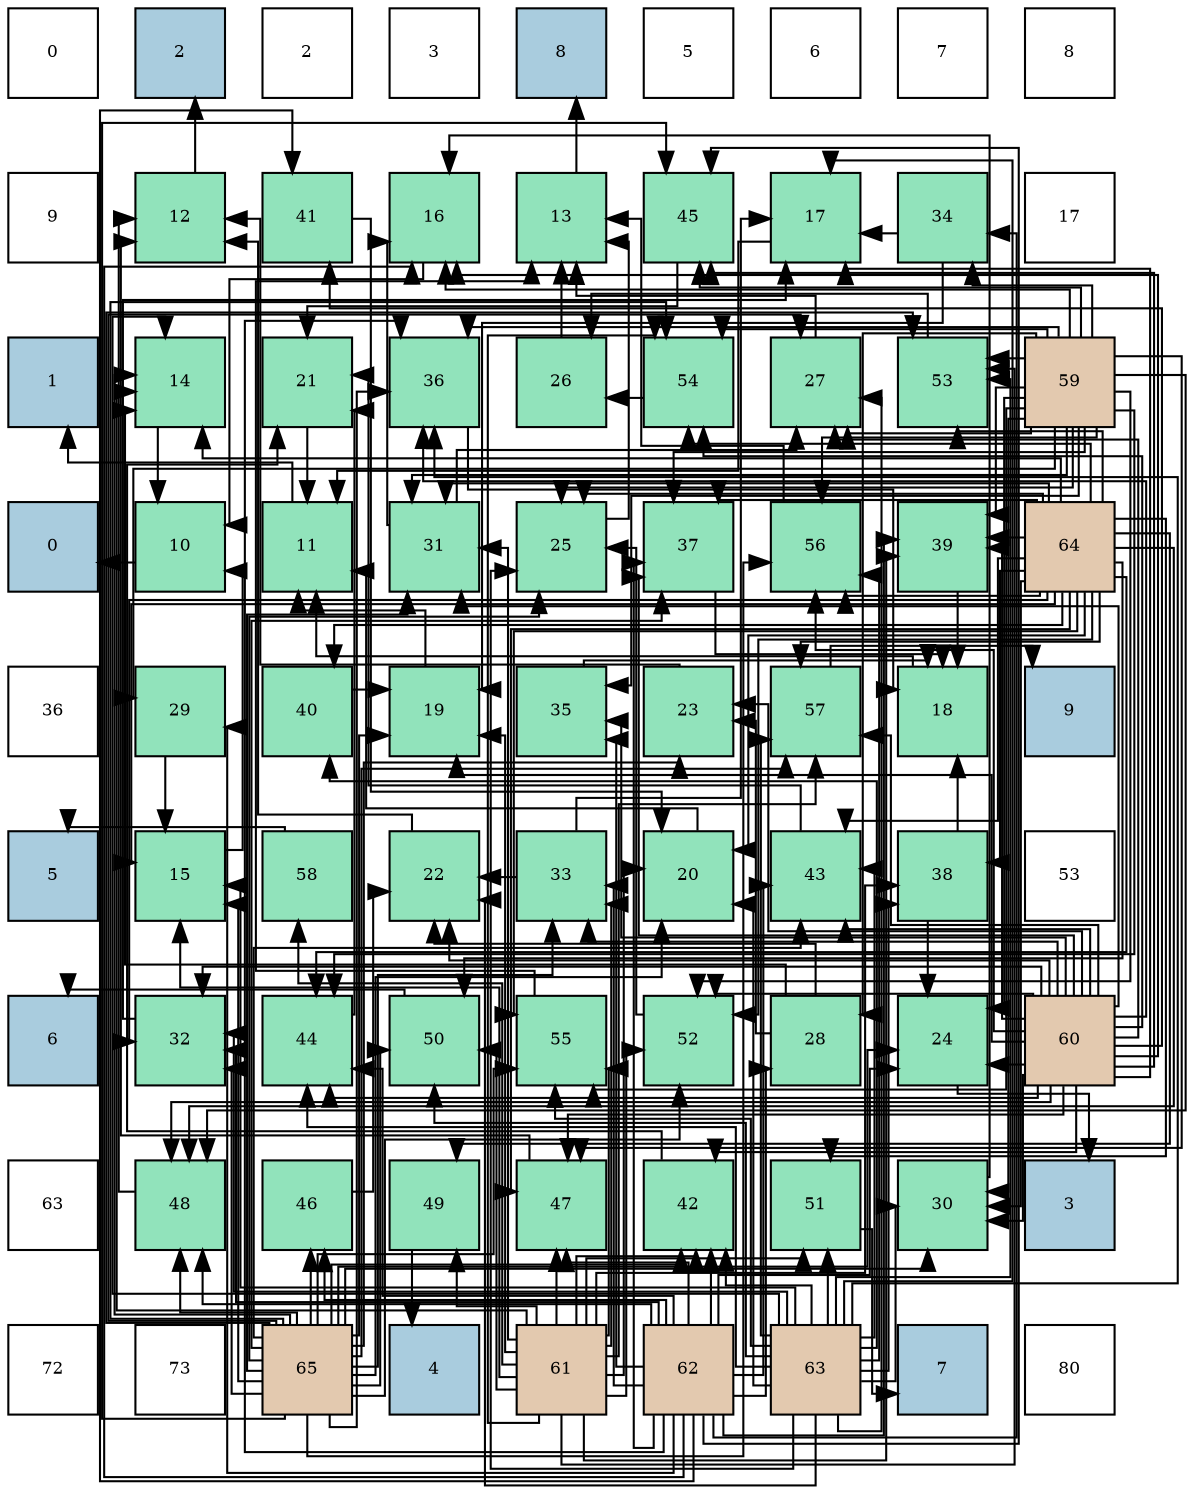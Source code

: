 digraph layout{
 rankdir=TB;
 splines=ortho;
 node [style=filled shape=square fixedsize=true width=0.6];
0[label="0", fontsize=8, fillcolor="#ffffff"];
1[label="2", fontsize=8, fillcolor="#a9ccde"];
2[label="2", fontsize=8, fillcolor="#ffffff"];
3[label="3", fontsize=8, fillcolor="#ffffff"];
4[label="8", fontsize=8, fillcolor="#a9ccde"];
5[label="5", fontsize=8, fillcolor="#ffffff"];
6[label="6", fontsize=8, fillcolor="#ffffff"];
7[label="7", fontsize=8, fillcolor="#ffffff"];
8[label="8", fontsize=8, fillcolor="#ffffff"];
9[label="9", fontsize=8, fillcolor="#ffffff"];
10[label="12", fontsize=8, fillcolor="#91e3bb"];
11[label="41", fontsize=8, fillcolor="#91e3bb"];
12[label="16", fontsize=8, fillcolor="#91e3bb"];
13[label="13", fontsize=8, fillcolor="#91e3bb"];
14[label="45", fontsize=8, fillcolor="#91e3bb"];
15[label="17", fontsize=8, fillcolor="#91e3bb"];
16[label="34", fontsize=8, fillcolor="#91e3bb"];
17[label="17", fontsize=8, fillcolor="#ffffff"];
18[label="1", fontsize=8, fillcolor="#a9ccde"];
19[label="14", fontsize=8, fillcolor="#91e3bb"];
20[label="21", fontsize=8, fillcolor="#91e3bb"];
21[label="36", fontsize=8, fillcolor="#91e3bb"];
22[label="26", fontsize=8, fillcolor="#91e3bb"];
23[label="54", fontsize=8, fillcolor="#91e3bb"];
24[label="27", fontsize=8, fillcolor="#91e3bb"];
25[label="53", fontsize=8, fillcolor="#91e3bb"];
26[label="59", fontsize=8, fillcolor="#e3c9af"];
27[label="0", fontsize=8, fillcolor="#a9ccde"];
28[label="10", fontsize=8, fillcolor="#91e3bb"];
29[label="11", fontsize=8, fillcolor="#91e3bb"];
30[label="31", fontsize=8, fillcolor="#91e3bb"];
31[label="25", fontsize=8, fillcolor="#91e3bb"];
32[label="37", fontsize=8, fillcolor="#91e3bb"];
33[label="56", fontsize=8, fillcolor="#91e3bb"];
34[label="39", fontsize=8, fillcolor="#91e3bb"];
35[label="64", fontsize=8, fillcolor="#e3c9af"];
36[label="36", fontsize=8, fillcolor="#ffffff"];
37[label="29", fontsize=8, fillcolor="#91e3bb"];
38[label="40", fontsize=8, fillcolor="#91e3bb"];
39[label="19", fontsize=8, fillcolor="#91e3bb"];
40[label="35", fontsize=8, fillcolor="#91e3bb"];
41[label="23", fontsize=8, fillcolor="#91e3bb"];
42[label="57", fontsize=8, fillcolor="#91e3bb"];
43[label="18", fontsize=8, fillcolor="#91e3bb"];
44[label="9", fontsize=8, fillcolor="#a9ccde"];
45[label="5", fontsize=8, fillcolor="#a9ccde"];
46[label="15", fontsize=8, fillcolor="#91e3bb"];
47[label="58", fontsize=8, fillcolor="#91e3bb"];
48[label="22", fontsize=8, fillcolor="#91e3bb"];
49[label="33", fontsize=8, fillcolor="#91e3bb"];
50[label="20", fontsize=8, fillcolor="#91e3bb"];
51[label="43", fontsize=8, fillcolor="#91e3bb"];
52[label="38", fontsize=8, fillcolor="#91e3bb"];
53[label="53", fontsize=8, fillcolor="#ffffff"];
54[label="6", fontsize=8, fillcolor="#a9ccde"];
55[label="32", fontsize=8, fillcolor="#91e3bb"];
56[label="44", fontsize=8, fillcolor="#91e3bb"];
57[label="50", fontsize=8, fillcolor="#91e3bb"];
58[label="55", fontsize=8, fillcolor="#91e3bb"];
59[label="52", fontsize=8, fillcolor="#91e3bb"];
60[label="28", fontsize=8, fillcolor="#91e3bb"];
61[label="24", fontsize=8, fillcolor="#91e3bb"];
62[label="60", fontsize=8, fillcolor="#e3c9af"];
63[label="63", fontsize=8, fillcolor="#ffffff"];
64[label="48", fontsize=8, fillcolor="#91e3bb"];
65[label="46", fontsize=8, fillcolor="#91e3bb"];
66[label="49", fontsize=8, fillcolor="#91e3bb"];
67[label="47", fontsize=8, fillcolor="#91e3bb"];
68[label="42", fontsize=8, fillcolor="#91e3bb"];
69[label="51", fontsize=8, fillcolor="#91e3bb"];
70[label="30", fontsize=8, fillcolor="#91e3bb"];
71[label="3", fontsize=8, fillcolor="#a9ccde"];
72[label="72", fontsize=8, fillcolor="#ffffff"];
73[label="73", fontsize=8, fillcolor="#ffffff"];
74[label="65", fontsize=8, fillcolor="#e3c9af"];
75[label="4", fontsize=8, fillcolor="#a9ccde"];
76[label="61", fontsize=8, fillcolor="#e3c9af"];
77[label="62", fontsize=8, fillcolor="#e3c9af"];
78[label="63", fontsize=8, fillcolor="#e3c9af"];
79[label="7", fontsize=8, fillcolor="#a9ccde"];
80[label="80", fontsize=8, fillcolor="#ffffff"];
edge [constraint=false, style=vis];28 -> 27;
29 -> 18;
10 -> 1;
13 -> 4;
19 -> 28;
46 -> 28;
12 -> 28;
15 -> 29;
43 -> 29;
39 -> 29;
50 -> 29;
20 -> 29;
48 -> 10;
41 -> 10;
61 -> 71;
31 -> 13;
22 -> 13;
24 -> 13;
60 -> 19;
60 -> 48;
60 -> 41;
37 -> 46;
70 -> 12;
30 -> 12;
30 -> 24;
55 -> 15;
49 -> 15;
49 -> 48;
16 -> 15;
16 -> 39;
40 -> 43;
21 -> 43;
32 -> 43;
52 -> 43;
52 -> 61;
34 -> 43;
38 -> 39;
11 -> 50;
68 -> 20;
51 -> 20;
56 -> 20;
14 -> 20;
65 -> 48;
67 -> 10;
64 -> 10;
66 -> 75;
57 -> 54;
69 -> 79;
59 -> 31;
25 -> 22;
23 -> 22;
58 -> 13;
33 -> 13;
42 -> 44;
47 -> 45;
26 -> 12;
26 -> 61;
26 -> 31;
26 -> 24;
26 -> 60;
26 -> 37;
26 -> 70;
26 -> 30;
26 -> 16;
26 -> 40;
26 -> 21;
26 -> 32;
26 -> 34;
26 -> 56;
26 -> 14;
26 -> 67;
26 -> 64;
26 -> 59;
26 -> 25;
26 -> 23;
26 -> 58;
26 -> 33;
62 -> 12;
62 -> 15;
62 -> 39;
62 -> 48;
62 -> 41;
62 -> 61;
62 -> 24;
62 -> 70;
62 -> 30;
62 -> 55;
62 -> 49;
62 -> 40;
62 -> 21;
62 -> 32;
62 -> 34;
62 -> 11;
62 -> 68;
62 -> 51;
62 -> 56;
62 -> 14;
62 -> 67;
62 -> 64;
62 -> 59;
62 -> 23;
62 -> 33;
62 -> 42;
76 -> 19;
76 -> 46;
76 -> 39;
76 -> 50;
76 -> 30;
76 -> 49;
76 -> 52;
76 -> 34;
76 -> 68;
76 -> 67;
76 -> 66;
76 -> 57;
76 -> 69;
76 -> 59;
76 -> 25;
76 -> 23;
76 -> 58;
76 -> 42;
76 -> 47;
77 -> 12;
77 -> 61;
77 -> 60;
77 -> 37;
77 -> 55;
77 -> 49;
77 -> 16;
77 -> 40;
77 -> 21;
77 -> 32;
77 -> 34;
77 -> 11;
77 -> 68;
77 -> 51;
77 -> 56;
77 -> 14;
77 -> 65;
77 -> 67;
77 -> 64;
78 -> 19;
78 -> 46;
78 -> 15;
78 -> 50;
78 -> 48;
78 -> 31;
78 -> 24;
78 -> 70;
78 -> 55;
78 -> 21;
78 -> 52;
78 -> 38;
78 -> 68;
78 -> 51;
78 -> 56;
78 -> 57;
78 -> 69;
78 -> 25;
78 -> 58;
78 -> 33;
78 -> 42;
35 -> 19;
35 -> 46;
35 -> 50;
35 -> 31;
35 -> 70;
35 -> 30;
35 -> 55;
35 -> 32;
35 -> 52;
35 -> 34;
35 -> 38;
35 -> 51;
35 -> 56;
35 -> 67;
35 -> 64;
35 -> 66;
35 -> 57;
35 -> 69;
35 -> 59;
35 -> 25;
35 -> 23;
35 -> 58;
35 -> 33;
35 -> 42;
74 -> 19;
74 -> 46;
74 -> 39;
74 -> 50;
74 -> 41;
74 -> 61;
74 -> 31;
74 -> 24;
74 -> 70;
74 -> 30;
74 -> 55;
74 -> 49;
74 -> 21;
74 -> 32;
74 -> 68;
74 -> 51;
74 -> 14;
74 -> 65;
74 -> 64;
74 -> 57;
74 -> 59;
74 -> 25;
74 -> 23;
74 -> 58;
74 -> 33;
74 -> 42;
edge [constraint=true, style=invis];
0 -> 9 -> 18 -> 27 -> 36 -> 45 -> 54 -> 63 -> 72;
1 -> 10 -> 19 -> 28 -> 37 -> 46 -> 55 -> 64 -> 73;
2 -> 11 -> 20 -> 29 -> 38 -> 47 -> 56 -> 65 -> 74;
3 -> 12 -> 21 -> 30 -> 39 -> 48 -> 57 -> 66 -> 75;
4 -> 13 -> 22 -> 31 -> 40 -> 49 -> 58 -> 67 -> 76;
5 -> 14 -> 23 -> 32 -> 41 -> 50 -> 59 -> 68 -> 77;
6 -> 15 -> 24 -> 33 -> 42 -> 51 -> 60 -> 69 -> 78;
7 -> 16 -> 25 -> 34 -> 43 -> 52 -> 61 -> 70 -> 79;
8 -> 17 -> 26 -> 35 -> 44 -> 53 -> 62 -> 71 -> 80;
rank = same {0 -> 1 -> 2 -> 3 -> 4 -> 5 -> 6 -> 7 -> 8};
rank = same {9 -> 10 -> 11 -> 12 -> 13 -> 14 -> 15 -> 16 -> 17};
rank = same {18 -> 19 -> 20 -> 21 -> 22 -> 23 -> 24 -> 25 -> 26};
rank = same {27 -> 28 -> 29 -> 30 -> 31 -> 32 -> 33 -> 34 -> 35};
rank = same {36 -> 37 -> 38 -> 39 -> 40 -> 41 -> 42 -> 43 -> 44};
rank = same {45 -> 46 -> 47 -> 48 -> 49 -> 50 -> 51 -> 52 -> 53};
rank = same {54 -> 55 -> 56 -> 57 -> 58 -> 59 -> 60 -> 61 -> 62};
rank = same {63 -> 64 -> 65 -> 66 -> 67 -> 68 -> 69 -> 70 -> 71};
rank = same {72 -> 73 -> 74 -> 75 -> 76 -> 77 -> 78 -> 79 -> 80};
}